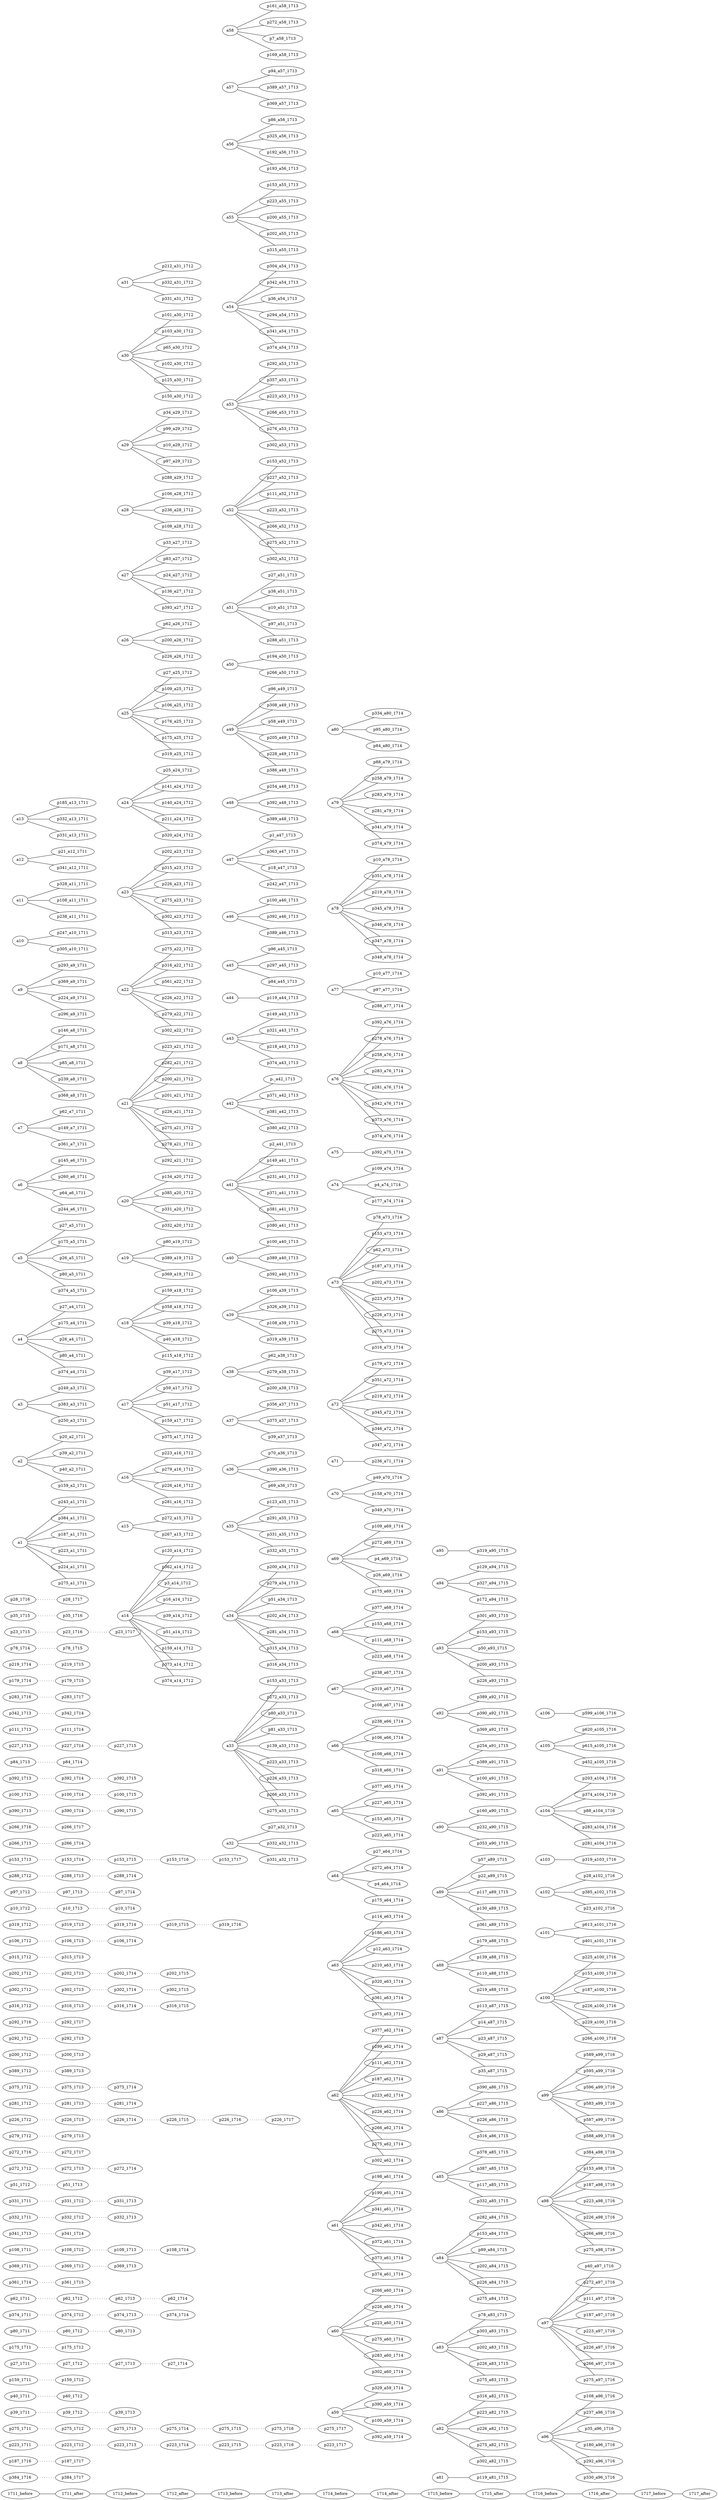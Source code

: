 graph G {
nodesep=0.3;
rankdir=LR;
splines=False;
"1711_after" -- "1712_before";
"1711_before" -- "1711_after";
"1712_after" -- "1713_before";
"1712_before" -- "1712_after";
"1713_after" -- "1714_before";
"1713_before" -- "1713_after";
"1714_after" -- "1715_before";
"1714_before" -- "1714_after";
"1715_after" -- "1716_before";
"1715_before" -- "1715_after";
"1716_after" -- "1717_before";
"1716_before" -- "1716_after";
"1717_before" -- "1717_after";
p384_1716 -- p384_1717  [style=dotted, weight=10];
p187_1716 -- p187_1717  [style=dotted, weight=10];
p223_1711 -- p223_1712  [style=dotted, weight=10];
p223_1712 -- p223_1713  [style=dotted, weight=10];
p223_1713 -- p223_1714  [style=dotted, weight=10];
p223_1714 -- p223_1715  [style=dotted, weight=10];
p223_1715 -- p223_1716  [style=dotted, weight=10];
p223_1716 -- p223_1717  [style=dotted, weight=10];
p275_1711 -- p275_1712  [style=dotted, weight=10];
p275_1712 -- p275_1713  [style=dotted, weight=10];
p275_1713 -- p275_1714  [style=dotted, weight=10];
p275_1714 -- p275_1715  [style=dotted, weight=10];
p275_1715 -- p275_1716  [style=dotted, weight=10];
p275_1716 -- p275_1717  [style=dotted, weight=10];
p39_1711 -- p39_1712  [style=dotted, weight=10];
p39_1712 -- p39_1713  [style=dotted, weight=10];
p40_1711 -- p40_1712  [style=dotted, weight=10];
p159_1711 -- p159_1712  [style=dotted, weight=10];
p27_1711 -- p27_1712  [style=dotted, weight=10];
p27_1712 -- p27_1713  [style=dotted, weight=10];
p27_1713 -- p27_1714  [style=dotted, weight=10];
p175_1711 -- p175_1712  [style=dotted, weight=10];
p80_1711 -- p80_1712  [style=dotted, weight=10];
p80_1712 -- p80_1713  [style=dotted, weight=10];
p374_1711 -- p374_1712  [style=dotted, weight=10];
p374_1712 -- p374_1713  [style=dotted, weight=10];
p374_1713 -- p374_1714  [style=dotted, weight=10];
p62_1711 -- p62_1712  [style=dotted, weight=10];
p62_1712 -- p62_1713  [style=dotted, weight=10];
p62_1713 -- p62_1714  [style=dotted, weight=10];
p361_1714 -- p361_1715  [style=dotted, weight=10];
p369_1711 -- p369_1712  [style=dotted, weight=10];
p369_1712 -- p369_1713  [style=dotted, weight=10];
p108_1711 -- p108_1712  [style=dotted, weight=10];
p108_1712 -- p108_1713  [style=dotted, weight=10];
p108_1713 -- p108_1714  [style=dotted, weight=10];
p341_1713 -- p341_1714  [style=dotted, weight=10];
p332_1711 -- p332_1712  [style=dotted, weight=10];
p332_1712 -- p332_1713  [style=dotted, weight=10];
p331_1711 -- p331_1712  [style=dotted, weight=10];
p331_1712 -- p331_1713  [style=dotted, weight=10];
p51_1712 -- p51_1713  [style=dotted, weight=10];
p272_1712 -- p272_1713  [style=dotted, weight=10];
p272_1713 -- p272_1714  [style=dotted, weight=10];
p272_1716 -- p272_1717  [style=dotted, weight=10];
p279_1712 -- p279_1713  [style=dotted, weight=10];
p226_1712 -- p226_1713  [style=dotted, weight=10];
p226_1713 -- p226_1714  [style=dotted, weight=10];
p226_1714 -- p226_1715  [style=dotted, weight=10];
p226_1715 -- p226_1716  [style=dotted, weight=10];
p226_1716 -- p226_1717  [style=dotted, weight=10];
p281_1712 -- p281_1713  [style=dotted, weight=10];
p281_1713 -- p281_1714  [style=dotted, weight=10];
p375_1712 -- p375_1713  [style=dotted, weight=10];
p375_1713 -- p375_1714  [style=dotted, weight=10];
p389_1712 -- p389_1713  [style=dotted, weight=10];
p200_1712 -- p200_1713  [style=dotted, weight=10];
p292_1712 -- p292_1713  [style=dotted, weight=10];
p292_1716 -- p292_1717  [style=dotted, weight=10];
p316_1712 -- p316_1713  [style=dotted, weight=10];
p316_1713 -- p316_1714  [style=dotted, weight=10];
p316_1714 -- p316_1715  [style=dotted, weight=10];
p302_1712 -- p302_1713  [style=dotted, weight=10];
p302_1713 -- p302_1714  [style=dotted, weight=10];
p302_1714 -- p302_1715  [style=dotted, weight=10];
p202_1712 -- p202_1713  [style=dotted, weight=10];
p202_1713 -- p202_1714  [style=dotted, weight=10];
p202_1714 -- p202_1715  [style=dotted, weight=10];
p315_1712 -- p315_1713  [style=dotted, weight=10];
p106_1712 -- p106_1713  [style=dotted, weight=10];
p106_1713 -- p106_1714  [style=dotted, weight=10];
p319_1712 -- p319_1713  [style=dotted, weight=10];
p319_1713 -- p319_1714  [style=dotted, weight=10];
p319_1714 -- p319_1715  [style=dotted, weight=10];
p319_1715 -- p319_1716  [style=dotted, weight=10];
p10_1712 -- p10_1713  [style=dotted, weight=10];
p10_1713 -- p10_1714  [style=dotted, weight=10];
p97_1712 -- p97_1713  [style=dotted, weight=10];
p97_1713 -- p97_1714  [style=dotted, weight=10];
p288_1712 -- p288_1713  [style=dotted, weight=10];
p288_1713 -- p288_1714  [style=dotted, weight=10];
p153_1713 -- p153_1714  [style=dotted, weight=10];
p153_1714 -- p153_1715  [style=dotted, weight=10];
p153_1715 -- p153_1716  [style=dotted, weight=10];
p153_1716 -- p153_1717  [style=dotted, weight=10];
p266_1713 -- p266_1714  [style=dotted, weight=10];
p266_1716 -- p266_1717  [style=dotted, weight=10];
p390_1713 -- p390_1714  [style=dotted, weight=10];
p390_1714 -- p390_1715  [style=dotted, weight=10];
p100_1713 -- p100_1714  [style=dotted, weight=10];
p100_1714 -- p100_1715  [style=dotted, weight=10];
p392_1713 -- p392_1714  [style=dotted, weight=10];
p392_1714 -- p392_1715  [style=dotted, weight=10];
p84_1713 -- p84_1714  [style=dotted, weight=10];
p227_1713 -- p227_1714  [style=dotted, weight=10];
p227_1714 -- p227_1715  [style=dotted, weight=10];
p111_1713 -- p111_1714  [style=dotted, weight=10];
p342_1713 -- p342_1714  [style=dotted, weight=10];
p283_1716 -- p283_1717  [style=dotted, weight=10];
p179_1714 -- p179_1715  [style=dotted, weight=10];
p219_1714 -- p219_1715  [style=dotted, weight=10];
p78_1714 -- p78_1715  [style=dotted, weight=10];
p23_1715 -- p23_1716  [style=dotted, weight=10];
p23_1716 -- p23_1717  [style=dotted, weight=10];
p35_1715 -- p35_1716  [style=dotted, weight=10];
p28_1716 -- p28_1717  [style=dotted, weight=10];
a1 -- p243_a1_1711;
a1 -- p384_a1_1711;
a1 -- p187_a1_1711;
a1 -- p223_a1_1711;
a1 -- p224_a1_1711;
a1 -- p275_a1_1711;
a2 -- p20_a2_1711;
a2 -- p39_a2_1711;
a2 -- p40_a2_1711;
a2 -- p159_a2_1711;
a3 -- p249_a3_1711;
a3 -- p383_a3_1711;
a3 -- p250_a3_1711;
a4 -- p27_a4_1711;
a4 -- p175_a4_1711;
a4 -- p26_a4_1711;
a4 -- p80_a4_1711;
a4 -- p374_a4_1711;
a5 -- p27_a5_1711;
a5 -- p175_a5_1711;
a5 -- p26_a5_1711;
a5 -- p80_a5_1711;
a5 -- p374_a5_1711;
a6 -- p145_a6_1711;
a6 -- p260_a6_1711;
a6 -- p64_a6_1711;
a6 -- p244_a6_1711;
a7 -- p62_a7_1711;
a7 -- p149_a7_1711;
a7 -- p361_a7_1711;
a8 -- p146_a8_1711;
a8 -- p171_a8_1711;
a8 -- p85_a8_1711;
a8 -- p239_a8_1711;
a8 -- p368_a8_1711;
a9 -- p293_a9_1711;
a9 -- p369_a9_1711;
a9 -- p224_a9_1711;
a9 -- p296_a9_1711;
a10 -- p247_a10_1711;
a10 -- p305_a10_1711;
a11 -- p328_a11_1711;
a11 -- p108_a11_1711;
a11 -- p238_a11_1711;
a12 -- p21_a12_1711;
a12 -- p341_a12_1711;
a13 -- p185_a13_1711;
a13 -- p332_a13_1711;
a13 -- p331_a13_1711;
subgraph "0_after" {
rank=same;
"1711_after";
p243_a1_1711;
p384_a1_1711;
p187_a1_1711;
p223_a1_1711;
p224_a1_1711;
p275_a1_1711;
p20_a2_1711;
p39_a2_1711;
p40_a2_1711;
p159_a2_1711;
p249_a3_1711;
p383_a3_1711;
p250_a3_1711;
p27_a4_1711;
p175_a4_1711;
p26_a4_1711;
p80_a4_1711;
p374_a4_1711;
p27_a5_1711;
p175_a5_1711;
p26_a5_1711;
p80_a5_1711;
p374_a5_1711;
p145_a6_1711;
p260_a6_1711;
p64_a6_1711;
p244_a6_1711;
p62_a7_1711;
p149_a7_1711;
p361_a7_1711;
p146_a8_1711;
p171_a8_1711;
p85_a8_1711;
p239_a8_1711;
p368_a8_1711;
p293_a9_1711;
p369_a9_1711;
p224_a9_1711;
p296_a9_1711;
p247_a10_1711;
p305_a10_1711;
p328_a11_1711;
p108_a11_1711;
p238_a11_1711;
p21_a12_1711;
p341_a12_1711;
p185_a13_1711;
p332_a13_1711;
p331_a13_1711;
}

subgraph "0_before" {
rank=same;
"1711_before";
a1;
a2;
a3;
a4;
a5;
a6;
a7;
a8;
a9;
a10;
a11;
a12;
a13;
}

a14 -- p120_a14_1712;
a14 -- p362_a14_1712;
a14 -- p3_a14_1712;
a14 -- p16_a14_1712;
a14 -- p39_a14_1712;
a14 -- p51_a14_1712;
a14 -- p159_a14_1712;
a14 -- p373_a14_1712;
a14 -- p374_a14_1712;
a15 -- p272_a15_1712;
a15 -- p267_a15_1712;
a16 -- p223_a16_1712;
a16 -- p279_a16_1712;
a16 -- p226_a16_1712;
a16 -- p281_a16_1712;
a17 -- p39_a17_1712;
a17 -- p59_a17_1712;
a17 -- p51_a17_1712;
a17 -- p159_a17_1712;
a17 -- p375_a17_1712;
a18 -- p159_a18_1712;
a18 -- p358_a18_1712;
a18 -- p39_a18_1712;
a18 -- p40_a18_1712;
a18 -- p115_a18_1712;
a19 -- p80_a19_1712;
a19 -- p389_a19_1712;
a19 -- p369_a19_1712;
a20 -- p134_a20_1712;
a20 -- p385_a20_1712;
a20 -- p331_a20_1712;
a20 -- p332_a20_1712;
a21 -- p223_a21_1712;
a21 -- p282_a21_1712;
a21 -- p200_a21_1712;
a21 -- p201_a21_1712;
a21 -- p226_a21_1712;
a21 -- p275_a21_1712;
a21 -- p278_a21_1712;
a21 -- p292_a21_1712;
a22 -- p275_a22_1712;
a22 -- p316_a22_1712;
a22 -- p561_a22_1712;
a22 -- p226_a22_1712;
a22 -- p279_a22_1712;
a22 -- p302_a22_1712;
a23 -- p202_a23_1712;
a23 -- p315_a23_1712;
a23 -- p226_a23_1712;
a23 -- p275_a23_1712;
a23 -- p302_a23_1712;
a23 -- p313_a23_1712;
a24 -- p25_a24_1712;
a24 -- p141_a24_1712;
a24 -- p140_a24_1712;
a24 -- p211_a24_1712;
a24 -- p320_a24_1712;
a25 -- p27_a25_1712;
a25 -- p109_a25_1712;
a25 -- p106_a25_1712;
a25 -- p176_a25_1712;
a25 -- p175_a25_1712;
a25 -- p319_a25_1712;
a26 -- p62_a26_1712;
a26 -- p200_a26_1712;
a26 -- p226_a26_1712;
a27 -- p33_a27_1712;
a27 -- p83_a27_1712;
a27 -- p24_a27_1712;
a27 -- p136_a27_1712;
a27 -- p393_a27_1712;
a28 -- p106_a28_1712;
a28 -- p236_a28_1712;
a28 -- p108_a28_1712;
a29 -- p34_a29_1712;
a29 -- p99_a29_1712;
a29 -- p10_a29_1712;
a29 -- p97_a29_1712;
a29 -- p288_a29_1712;
a30 -- p101_a30_1712;
a30 -- p103_a30_1712;
a30 -- p65_a30_1712;
a30 -- p102_a30_1712;
a30 -- p125_a30_1712;
a30 -- p150_a30_1712;
a31 -- p212_a31_1712;
a31 -- p332_a31_1712;
a31 -- p331_a31_1712;
subgraph "1_after" {
rank=same;
"1712_after";
p120_a14_1712;
p362_a14_1712;
p3_a14_1712;
p16_a14_1712;
p39_a14_1712;
p51_a14_1712;
p159_a14_1712;
p373_a14_1712;
p374_a14_1712;
p272_a15_1712;
p267_a15_1712;
p223_a16_1712;
p279_a16_1712;
p226_a16_1712;
p281_a16_1712;
p39_a17_1712;
p59_a17_1712;
p51_a17_1712;
p159_a17_1712;
p375_a17_1712;
p159_a18_1712;
p358_a18_1712;
p39_a18_1712;
p40_a18_1712;
p115_a18_1712;
p80_a19_1712;
p389_a19_1712;
p369_a19_1712;
p134_a20_1712;
p385_a20_1712;
p331_a20_1712;
p332_a20_1712;
p223_a21_1712;
p282_a21_1712;
p200_a21_1712;
p201_a21_1712;
p226_a21_1712;
p275_a21_1712;
p278_a21_1712;
p292_a21_1712;
p275_a22_1712;
p316_a22_1712;
p561_a22_1712;
p226_a22_1712;
p279_a22_1712;
p302_a22_1712;
p202_a23_1712;
p315_a23_1712;
p226_a23_1712;
p275_a23_1712;
p302_a23_1712;
p313_a23_1712;
p25_a24_1712;
p141_a24_1712;
p140_a24_1712;
p211_a24_1712;
p320_a24_1712;
p27_a25_1712;
p109_a25_1712;
p106_a25_1712;
p176_a25_1712;
p175_a25_1712;
p319_a25_1712;
p62_a26_1712;
p200_a26_1712;
p226_a26_1712;
p33_a27_1712;
p83_a27_1712;
p24_a27_1712;
p136_a27_1712;
p393_a27_1712;
p106_a28_1712;
p236_a28_1712;
p108_a28_1712;
p34_a29_1712;
p99_a29_1712;
p10_a29_1712;
p97_a29_1712;
p288_a29_1712;
p101_a30_1712;
p103_a30_1712;
p65_a30_1712;
p102_a30_1712;
p125_a30_1712;
p150_a30_1712;
p212_a31_1712;
p332_a31_1712;
p331_a31_1712;
}

subgraph "1_before" {
rank=same;
"1712_before";
a14;
a15;
a16;
a17;
a18;
a19;
a20;
a21;
a22;
a23;
a24;
a25;
a26;
a27;
a28;
a29;
a30;
a31;
}

a32 -- p27_a32_1713;
a32 -- p332_a32_1713;
a32 -- p331_a32_1713;
a33 -- p153_a33_1713;
a33 -- p272_a33_1713;
a33 -- p80_a33_1713;
a33 -- p81_a33_1713;
a33 -- p139_a33_1713;
a33 -- p223_a33_1713;
a33 -- p226_a33_1713;
a33 -- p266_a33_1713;
a33 -- p275_a33_1713;
a34 -- p200_a34_1713;
a34 -- p279_a34_1713;
a34 -- p51_a34_1713;
a34 -- p202_a34_1713;
a34 -- p281_a34_1713;
a34 -- p315_a34_1713;
a34 -- p316_a34_1713;
a35 -- p123_a35_1713;
a35 -- p291_a35_1713;
a35 -- p331_a35_1713;
a35 -- p332_a35_1713;
a36 -- p70_a36_1713;
a36 -- p390_a36_1713;
a36 -- p69_a36_1713;
a37 -- p356_a37_1713;
a37 -- p375_a37_1713;
a37 -- p39_a37_1713;
a38 -- p62_a38_1713;
a38 -- p279_a38_1713;
a38 -- p200_a38_1713;
a39 -- p106_a39_1713;
a39 -- p326_a39_1713;
a39 -- p108_a39_1713;
a39 -- p319_a39_1713;
a40 -- p100_a40_1713;
a40 -- p389_a40_1713;
a40 -- p392_a40_1713;
a41 -- p2_a41_1713;
a41 -- p149_a41_1713;
a41 -- p231_a41_1713;
a41 -- p371_a41_1713;
a41 -- p381_a41_1713;
a41 -- p380_a41_1713;
a42 -- "p._a42_1713";
a42 -- p371_a42_1713;
a42 -- p381_a42_1713;
a42 -- p380_a42_1713;
a43 -- p149_a43_1713;
a43 -- p321_a43_1713;
a43 -- p218_a43_1713;
a43 -- p374_a43_1713;
a44 -- p119_a44_1713;
a45 -- p96_a45_1713;
a45 -- p297_a45_1713;
a45 -- p84_a45_1713;
a46 -- p100_a46_1713;
a46 -- p392_a46_1713;
a46 -- p389_a46_1713;
a47 -- p1_a47_1713;
a47 -- p363_a47_1713;
a47 -- p18_a47_1713;
a47 -- p242_a47_1713;
a48 -- p254_a48_1713;
a48 -- p392_a48_1713;
a48 -- p389_a48_1713;
a49 -- p96_a49_1713;
a49 -- p308_a49_1713;
a49 -- p58_a49_1713;
a49 -- p205_a49_1713;
a49 -- p228_a49_1713;
a49 -- p386_a49_1713;
a50 -- p194_a50_1713;
a50 -- p266_a50_1713;
a51 -- p27_a51_1713;
a51 -- p38_a51_1713;
a51 -- p10_a51_1713;
a51 -- p97_a51_1713;
a51 -- p288_a51_1713;
a52 -- p153_a52_1713;
a52 -- p227_a52_1713;
a52 -- p111_a52_1713;
a52 -- p223_a52_1713;
a52 -- p266_a52_1713;
a52 -- p275_a52_1713;
a52 -- p302_a52_1713;
a53 -- p292_a53_1713;
a53 -- p357_a53_1713;
a53 -- p223_a53_1713;
a53 -- p266_a53_1713;
a53 -- p276_a53_1713;
a53 -- p302_a53_1713;
a54 -- p304_a54_1713;
a54 -- p342_a54_1713;
a54 -- p36_a54_1713;
a54 -- p294_a54_1713;
a54 -- p341_a54_1713;
a54 -- p374_a54_1713;
a55 -- p153_a55_1713;
a55 -- p223_a55_1713;
a55 -- p200_a55_1713;
a55 -- p202_a55_1713;
a55 -- p315_a55_1713;
a56 -- p86_a56_1713;
a56 -- p325_a56_1713;
a56 -- p192_a56_1713;
a56 -- p193_a56_1713;
a57 -- p94_a57_1713;
a57 -- p389_a57_1713;
a57 -- p369_a57_1713;
a58 -- p161_a58_1713;
a58 -- p272_a58_1713;
a58 -- p7_a58_1713;
a58 -- p169_a58_1713;
subgraph "2_after" {
rank=same;
"1713_after";
p27_a32_1713;
p332_a32_1713;
p331_a32_1713;
p153_a33_1713;
p272_a33_1713;
p80_a33_1713;
p81_a33_1713;
p139_a33_1713;
p223_a33_1713;
p226_a33_1713;
p266_a33_1713;
p275_a33_1713;
p200_a34_1713;
p279_a34_1713;
p51_a34_1713;
p202_a34_1713;
p281_a34_1713;
p315_a34_1713;
p316_a34_1713;
p123_a35_1713;
p291_a35_1713;
p331_a35_1713;
p332_a35_1713;
p70_a36_1713;
p390_a36_1713;
p69_a36_1713;
p356_a37_1713;
p375_a37_1713;
p39_a37_1713;
p62_a38_1713;
p279_a38_1713;
p200_a38_1713;
p106_a39_1713;
p326_a39_1713;
p108_a39_1713;
p319_a39_1713;
p100_a40_1713;
p389_a40_1713;
p392_a40_1713;
p2_a41_1713;
p149_a41_1713;
p231_a41_1713;
p371_a41_1713;
p381_a41_1713;
p380_a41_1713;
"p._a42_1713";
p371_a42_1713;
p381_a42_1713;
p380_a42_1713;
p149_a43_1713;
p321_a43_1713;
p218_a43_1713;
p374_a43_1713;
p119_a44_1713;
p96_a45_1713;
p297_a45_1713;
p84_a45_1713;
p100_a46_1713;
p392_a46_1713;
p389_a46_1713;
p1_a47_1713;
p363_a47_1713;
p18_a47_1713;
p242_a47_1713;
p254_a48_1713;
p392_a48_1713;
p389_a48_1713;
p96_a49_1713;
p308_a49_1713;
p58_a49_1713;
p205_a49_1713;
p228_a49_1713;
p386_a49_1713;
p194_a50_1713;
p266_a50_1713;
p27_a51_1713;
p38_a51_1713;
p10_a51_1713;
p97_a51_1713;
p288_a51_1713;
p153_a52_1713;
p227_a52_1713;
p111_a52_1713;
p223_a52_1713;
p266_a52_1713;
p275_a52_1713;
p302_a52_1713;
p292_a53_1713;
p357_a53_1713;
p223_a53_1713;
p266_a53_1713;
p276_a53_1713;
p302_a53_1713;
p304_a54_1713;
p342_a54_1713;
p36_a54_1713;
p294_a54_1713;
p341_a54_1713;
p374_a54_1713;
p153_a55_1713;
p223_a55_1713;
p200_a55_1713;
p202_a55_1713;
p315_a55_1713;
p86_a56_1713;
p325_a56_1713;
p192_a56_1713;
p193_a56_1713;
p94_a57_1713;
p389_a57_1713;
p369_a57_1713;
p161_a58_1713;
p272_a58_1713;
p7_a58_1713;
p169_a58_1713;
}

subgraph "2_before" {
rank=same;
"1713_before";
a32;
a33;
a34;
a35;
a36;
a37;
a38;
a39;
a40;
a41;
a42;
a43;
a44;
a45;
a46;
a47;
a48;
a49;
a50;
a51;
a52;
a53;
a54;
a55;
a56;
a57;
a58;
}

a59 -- p329_a59_1714;
a59 -- p390_a59_1714;
a59 -- p100_a59_1714;
a59 -- p392_a59_1714;
a60 -- p266_a60_1714;
a60 -- p226_a60_1714;
a60 -- p223_a60_1714;
a60 -- p275_a60_1714;
a60 -- p283_a60_1714;
a60 -- p302_a60_1714;
a61 -- p198_a61_1714;
a61 -- p199_a61_1714;
a61 -- p341_a61_1714;
a61 -- p342_a61_1714;
a61 -- p372_a61_1714;
a61 -- p373_a61_1714;
a61 -- p374_a61_1714;
a62 -- p377_a62_1714;
a62 -- p299_a62_1714;
a62 -- p111_a62_1714;
a62 -- p187_a62_1714;
a62 -- p223_a62_1714;
a62 -- p226_a62_1714;
a62 -- p266_a62_1714;
a62 -- p275_a62_1714;
a62 -- p302_a62_1714;
a63 -- p114_a63_1714;
a63 -- p186_a63_1714;
a63 -- p12_a63_1714;
a63 -- p210_a63_1714;
a63 -- p320_a63_1714;
a63 -- p361_a63_1714;
a63 -- p375_a63_1714;
a64 -- p27_a64_1714;
a64 -- p272_a64_1714;
a64 -- p4_a64_1714;
a64 -- p175_a64_1714;
a65 -- p377_a65_1714;
a65 -- p227_a65_1714;
a65 -- p153_a65_1714;
a65 -- p223_a65_1714;
a66 -- p238_a66_1714;
a66 -- p106_a66_1714;
a66 -- p108_a66_1714;
a66 -- p318_a66_1714;
a67 -- p238_a67_1714;
a67 -- p319_a67_1714;
a67 -- p108_a67_1714;
a68 -- p377_a68_1714;
a68 -- p153_a68_1714;
a68 -- p111_a68_1714;
a68 -- p223_a68_1714;
a69 -- p109_a69_1714;
a69 -- p272_a69_1714;
a69 -- p4_a69_1714;
a69 -- p26_a69_1714;
a69 -- p175_a69_1714;
a70 -- p49_a70_1714;
a70 -- p158_a70_1714;
a70 -- p349_a70_1714;
a71 -- p236_a71_1714;
a72 -- p179_a72_1714;
a72 -- p351_a72_1714;
a72 -- p219_a72_1714;
a72 -- p345_a72_1714;
a72 -- p346_a72_1714;
a72 -- p347_a72_1714;
a73 -- p78_a73_1714;
a73 -- p153_a73_1714;
a73 -- p62_a73_1714;
a73 -- p187_a73_1714;
a73 -- p202_a73_1714;
a73 -- p223_a73_1714;
a73 -- p226_a73_1714;
a73 -- p275_a73_1714;
a73 -- p316_a73_1714;
a74 -- p109_a74_1714;
a74 -- p4_a74_1714;
a74 -- p177_a74_1714;
a75 -- p392_a75_1714;
a76 -- p392_a76_1714;
a76 -- p278_a76_1714;
a76 -- p258_a76_1714;
a76 -- p283_a76_1714;
a76 -- p281_a76_1714;
a76 -- p342_a76_1714;
a76 -- p373_a76_1714;
a76 -- p374_a76_1714;
a77 -- p10_a77_1714;
a77 -- p97_a77_1714;
a77 -- p288_a77_1714;
a78 -- p10_a78_1714;
a78 -- p351_a78_1714;
a78 -- p219_a78_1714;
a78 -- p345_a78_1714;
a78 -- p346_a78_1714;
a78 -- p347_a78_1714;
a78 -- p348_a78_1714;
a79 -- p88_a79_1714;
a79 -- p258_a79_1714;
a79 -- p283_a79_1714;
a79 -- p281_a79_1714;
a79 -- p341_a79_1714;
a79 -- p374_a79_1714;
a80 -- p334_a80_1714;
a80 -- p95_a80_1714;
a80 -- p84_a80_1714;
subgraph "3_after" {
rank=same;
"1714_after";
p329_a59_1714;
p390_a59_1714;
p100_a59_1714;
p392_a59_1714;
p266_a60_1714;
p226_a60_1714;
p223_a60_1714;
p275_a60_1714;
p283_a60_1714;
p302_a60_1714;
p198_a61_1714;
p199_a61_1714;
p341_a61_1714;
p342_a61_1714;
p372_a61_1714;
p373_a61_1714;
p374_a61_1714;
p377_a62_1714;
p299_a62_1714;
p111_a62_1714;
p187_a62_1714;
p223_a62_1714;
p226_a62_1714;
p266_a62_1714;
p275_a62_1714;
p302_a62_1714;
p114_a63_1714;
p186_a63_1714;
p12_a63_1714;
p210_a63_1714;
p320_a63_1714;
p361_a63_1714;
p375_a63_1714;
p27_a64_1714;
p272_a64_1714;
p4_a64_1714;
p175_a64_1714;
p377_a65_1714;
p227_a65_1714;
p153_a65_1714;
p223_a65_1714;
p238_a66_1714;
p106_a66_1714;
p108_a66_1714;
p318_a66_1714;
p238_a67_1714;
p319_a67_1714;
p108_a67_1714;
p377_a68_1714;
p153_a68_1714;
p111_a68_1714;
p223_a68_1714;
p109_a69_1714;
p272_a69_1714;
p4_a69_1714;
p26_a69_1714;
p175_a69_1714;
p49_a70_1714;
p158_a70_1714;
p349_a70_1714;
p236_a71_1714;
p179_a72_1714;
p351_a72_1714;
p219_a72_1714;
p345_a72_1714;
p346_a72_1714;
p347_a72_1714;
p78_a73_1714;
p153_a73_1714;
p62_a73_1714;
p187_a73_1714;
p202_a73_1714;
p223_a73_1714;
p226_a73_1714;
p275_a73_1714;
p316_a73_1714;
p109_a74_1714;
p4_a74_1714;
p177_a74_1714;
p392_a75_1714;
p392_a76_1714;
p278_a76_1714;
p258_a76_1714;
p283_a76_1714;
p281_a76_1714;
p342_a76_1714;
p373_a76_1714;
p374_a76_1714;
p10_a77_1714;
p97_a77_1714;
p288_a77_1714;
p10_a78_1714;
p351_a78_1714;
p219_a78_1714;
p345_a78_1714;
p346_a78_1714;
p347_a78_1714;
p348_a78_1714;
p88_a79_1714;
p258_a79_1714;
p283_a79_1714;
p281_a79_1714;
p341_a79_1714;
p374_a79_1714;
p334_a80_1714;
p95_a80_1714;
p84_a80_1714;
}

subgraph "3_before" {
rank=same;
"1714_before";
a59;
a60;
a61;
a62;
a63;
a64;
a65;
a66;
a67;
a68;
a69;
a70;
a71;
a72;
a73;
a74;
a75;
a76;
a77;
a78;
a79;
a80;
}

a81 -- p119_a81_1715;
a82 -- p316_a82_1715;
a82 -- p223_a82_1715;
a82 -- p226_a82_1715;
a82 -- p275_a82_1715;
a82 -- p302_a82_1715;
a83 -- p78_a83_1715;
a83 -- p303_a83_1715;
a83 -- p202_a83_1715;
a83 -- p226_a83_1715;
a83 -- p275_a83_1715;
a84 -- p282_a84_1715;
a84 -- p153_a84_1715;
a84 -- p89_a84_1715;
a84 -- p202_a84_1715;
a84 -- p226_a84_1715;
a84 -- p275_a84_1715;
a85 -- p378_a85_1715;
a85 -- p387_a85_1715;
a85 -- p117_a85_1715;
a85 -- p332_a85_1715;
a86 -- p390_a86_1715;
a86 -- p227_a86_1715;
a86 -- p226_a86_1715;
a86 -- p316_a86_1715;
a87 -- p113_a87_1715;
a87 -- p14_a87_1715;
a87 -- p23_a87_1715;
a87 -- p29_a87_1715;
a87 -- p35_a87_1715;
a88 -- p179_a88_1715;
a88 -- p139_a88_1715;
a88 -- p110_a88_1715;
a88 -- p219_a88_1715;
a89 -- p57_a89_1715;
a89 -- p22_a89_1715;
a89 -- p117_a89_1715;
a89 -- p130_a89_1715;
a89 -- p361_a89_1715;
a90 -- p160_a90_1715;
a90 -- p232_a90_1715;
a90 -- p353_a90_1715;
a91 -- p254_a91_1715;
a91 -- p389_a91_1715;
a91 -- p100_a91_1715;
a91 -- p392_a91_1715;
a92 -- p389_a92_1715;
a92 -- p390_a92_1715;
a92 -- p369_a92_1715;
a93 -- p301_a93_1715;
a93 -- p153_a93_1715;
a93 -- p50_a93_1715;
a93 -- p200_a93_1715;
a93 -- p226_a93_1715;
a94 -- p129_a94_1715;
a94 -- p327_a94_1715;
a94 -- p172_a94_1715;
a95 -- p319_a95_1715;
subgraph "4_after" {
rank=same;
"1715_after";
p119_a81_1715;
p316_a82_1715;
p223_a82_1715;
p226_a82_1715;
p275_a82_1715;
p302_a82_1715;
p78_a83_1715;
p303_a83_1715;
p202_a83_1715;
p226_a83_1715;
p275_a83_1715;
p282_a84_1715;
p153_a84_1715;
p89_a84_1715;
p202_a84_1715;
p226_a84_1715;
p275_a84_1715;
p378_a85_1715;
p387_a85_1715;
p117_a85_1715;
p332_a85_1715;
p390_a86_1715;
p227_a86_1715;
p226_a86_1715;
p316_a86_1715;
p113_a87_1715;
p14_a87_1715;
p23_a87_1715;
p29_a87_1715;
p35_a87_1715;
p179_a88_1715;
p139_a88_1715;
p110_a88_1715;
p219_a88_1715;
p57_a89_1715;
p22_a89_1715;
p117_a89_1715;
p130_a89_1715;
p361_a89_1715;
p160_a90_1715;
p232_a90_1715;
p353_a90_1715;
p254_a91_1715;
p389_a91_1715;
p100_a91_1715;
p392_a91_1715;
p389_a92_1715;
p390_a92_1715;
p369_a92_1715;
p301_a93_1715;
p153_a93_1715;
p50_a93_1715;
p200_a93_1715;
p226_a93_1715;
p129_a94_1715;
p327_a94_1715;
p172_a94_1715;
p319_a95_1715;
}

subgraph "4_before" {
rank=same;
"1715_before";
a81;
a82;
a83;
a84;
a85;
a86;
a87;
a88;
a89;
a90;
a91;
a92;
a93;
a94;
a95;
}

a96 -- p108_a96_1716;
a96 -- p237_a96_1716;
a96 -- p35_a96_1716;
a96 -- p180_a96_1716;
a96 -- p292_a96_1716;
a96 -- p330_a96_1716;
a97 -- p40_a97_1716;
a97 -- p272_a97_1716;
a97 -- p111_a97_1716;
a97 -- p187_a97_1716;
a97 -- p223_a97_1716;
a97 -- p226_a97_1716;
a97 -- p266_a97_1716;
a97 -- p275_a97_1716;
a98 -- p384_a98_1716;
a98 -- p153_a98_1716;
a98 -- p187_a98_1716;
a98 -- p223_a98_1716;
a98 -- p226_a98_1716;
a98 -- p266_a98_1716;
a98 -- p275_a98_1716;
a99 -- p589_a99_1716;
a99 -- p595_a99_1716;
a99 -- p596_a99_1716;
a99 -- p583_a99_1716;
a99 -- p587_a99_1716;
a99 -- p588_a99_1716;
a100 -- p225_a100_1716;
a100 -- p153_a100_1716;
a100 -- p187_a100_1716;
a100 -- p226_a100_1716;
a100 -- p229_a100_1716;
a100 -- p266_a100_1716;
a101 -- p613_a101_1716;
a101 -- p401_a101_1716;
a102 -- p28_a102_1716;
a102 -- p385_a102_1716;
a102 -- p23_a102_1716;
a103 -- p319_a103_1716;
a104 -- p203_a104_1716;
a104 -- p374_a104_1716;
a104 -- p88_a104_1716;
a104 -- p283_a104_1716;
a104 -- p281_a104_1716;
a105 -- p620_a105_1716;
a105 -- p615_a105_1716;
a105 -- p452_a105_1716;
a106 -- p599_a106_1716;
subgraph "5_after" {
rank=same;
"1716_after";
p108_a96_1716;
p237_a96_1716;
p35_a96_1716;
p180_a96_1716;
p292_a96_1716;
p330_a96_1716;
p40_a97_1716;
p272_a97_1716;
p111_a97_1716;
p187_a97_1716;
p223_a97_1716;
p226_a97_1716;
p266_a97_1716;
p275_a97_1716;
p384_a98_1716;
p153_a98_1716;
p187_a98_1716;
p223_a98_1716;
p226_a98_1716;
p266_a98_1716;
p275_a98_1716;
p589_a99_1716;
p595_a99_1716;
p596_a99_1716;
p583_a99_1716;
p587_a99_1716;
p588_a99_1716;
p225_a100_1716;
p153_a100_1716;
p187_a100_1716;
p226_a100_1716;
p229_a100_1716;
p266_a100_1716;
p613_a101_1716;
p401_a101_1716;
p28_a102_1716;
p385_a102_1716;
p23_a102_1716;
p319_a103_1716;
p203_a104_1716;
p374_a104_1716;
p88_a104_1716;
p283_a104_1716;
p281_a104_1716;
p620_a105_1716;
p615_a105_1716;
p452_a105_1716;
p599_a106_1716;
}

subgraph "5_before" {
rank=same;
"1716_before";
a96;
a97;
a98;
a99;
a100;
a101;
a102;
a103;
a104;
a105;
a106;
}

}

